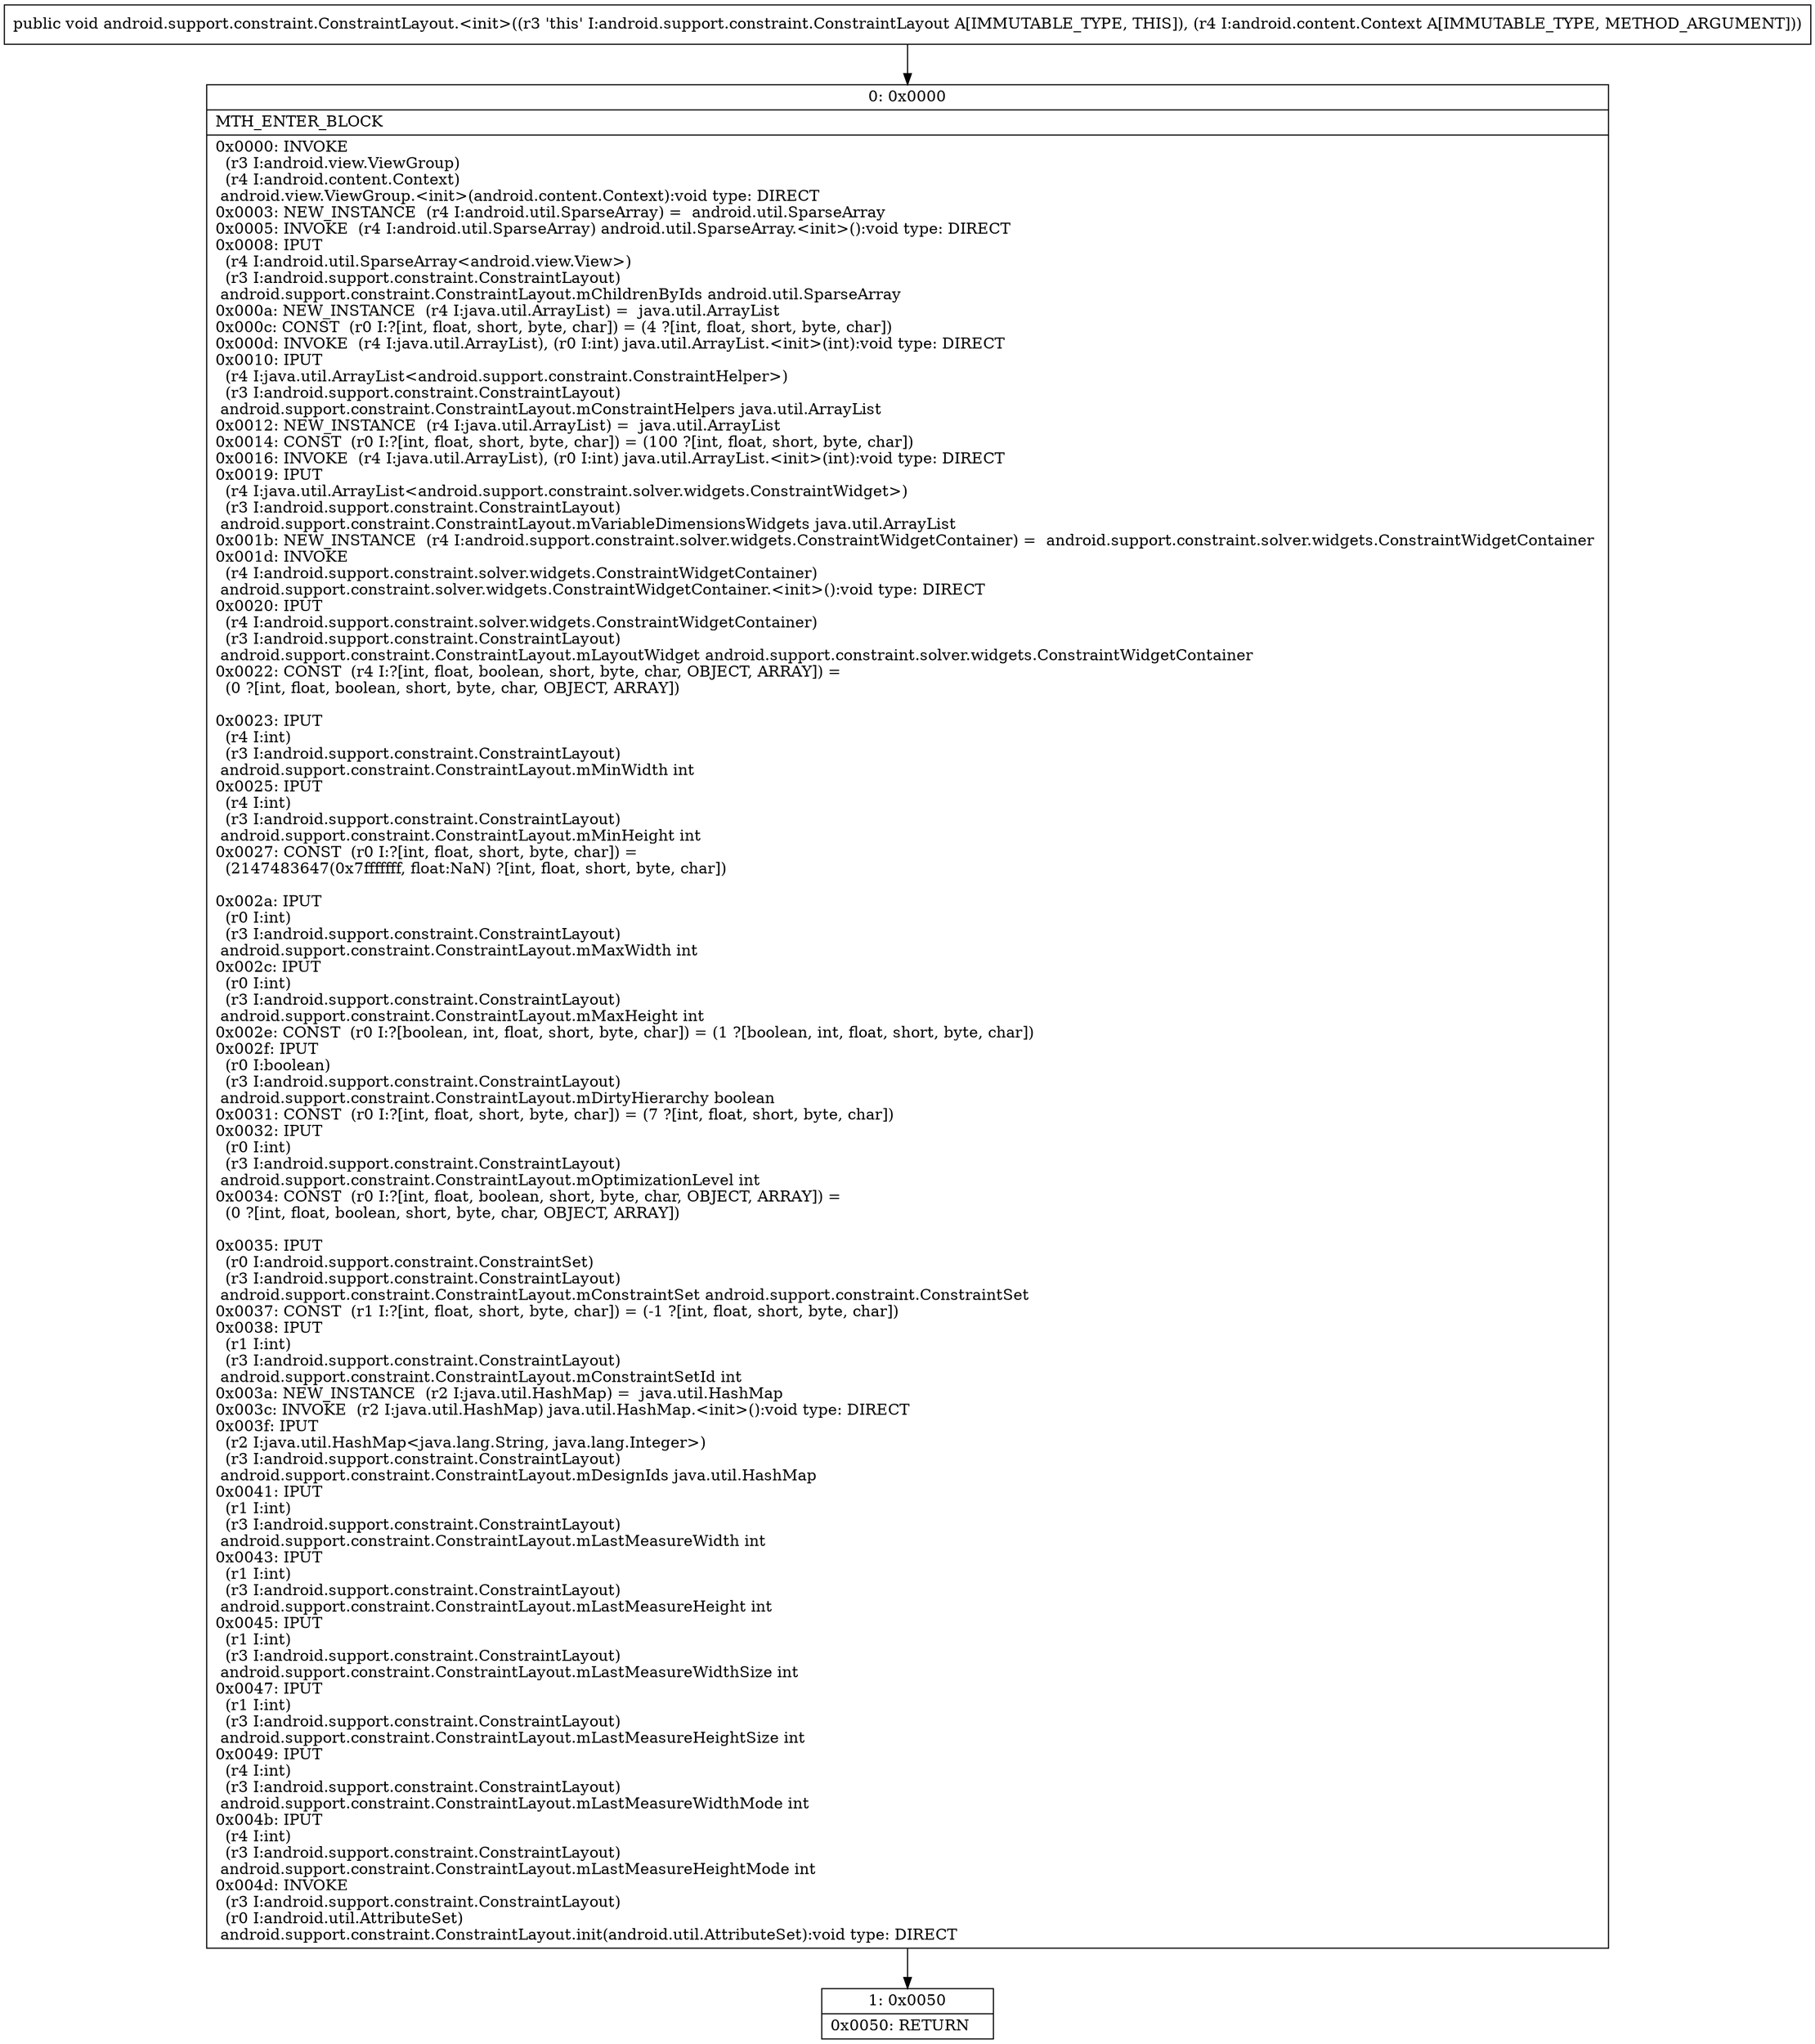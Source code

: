 digraph "CFG forandroid.support.constraint.ConstraintLayout.\<init\>(Landroid\/content\/Context;)V" {
Node_0 [shape=record,label="{0\:\ 0x0000|MTH_ENTER_BLOCK\l|0x0000: INVOKE  \l  (r3 I:android.view.ViewGroup)\l  (r4 I:android.content.Context)\l android.view.ViewGroup.\<init\>(android.content.Context):void type: DIRECT \l0x0003: NEW_INSTANCE  (r4 I:android.util.SparseArray) =  android.util.SparseArray \l0x0005: INVOKE  (r4 I:android.util.SparseArray) android.util.SparseArray.\<init\>():void type: DIRECT \l0x0008: IPUT  \l  (r4 I:android.util.SparseArray\<android.view.View\>)\l  (r3 I:android.support.constraint.ConstraintLayout)\l android.support.constraint.ConstraintLayout.mChildrenByIds android.util.SparseArray \l0x000a: NEW_INSTANCE  (r4 I:java.util.ArrayList) =  java.util.ArrayList \l0x000c: CONST  (r0 I:?[int, float, short, byte, char]) = (4 ?[int, float, short, byte, char]) \l0x000d: INVOKE  (r4 I:java.util.ArrayList), (r0 I:int) java.util.ArrayList.\<init\>(int):void type: DIRECT \l0x0010: IPUT  \l  (r4 I:java.util.ArrayList\<android.support.constraint.ConstraintHelper\>)\l  (r3 I:android.support.constraint.ConstraintLayout)\l android.support.constraint.ConstraintLayout.mConstraintHelpers java.util.ArrayList \l0x0012: NEW_INSTANCE  (r4 I:java.util.ArrayList) =  java.util.ArrayList \l0x0014: CONST  (r0 I:?[int, float, short, byte, char]) = (100 ?[int, float, short, byte, char]) \l0x0016: INVOKE  (r4 I:java.util.ArrayList), (r0 I:int) java.util.ArrayList.\<init\>(int):void type: DIRECT \l0x0019: IPUT  \l  (r4 I:java.util.ArrayList\<android.support.constraint.solver.widgets.ConstraintWidget\>)\l  (r3 I:android.support.constraint.ConstraintLayout)\l android.support.constraint.ConstraintLayout.mVariableDimensionsWidgets java.util.ArrayList \l0x001b: NEW_INSTANCE  (r4 I:android.support.constraint.solver.widgets.ConstraintWidgetContainer) =  android.support.constraint.solver.widgets.ConstraintWidgetContainer \l0x001d: INVOKE  \l  (r4 I:android.support.constraint.solver.widgets.ConstraintWidgetContainer)\l android.support.constraint.solver.widgets.ConstraintWidgetContainer.\<init\>():void type: DIRECT \l0x0020: IPUT  \l  (r4 I:android.support.constraint.solver.widgets.ConstraintWidgetContainer)\l  (r3 I:android.support.constraint.ConstraintLayout)\l android.support.constraint.ConstraintLayout.mLayoutWidget android.support.constraint.solver.widgets.ConstraintWidgetContainer \l0x0022: CONST  (r4 I:?[int, float, boolean, short, byte, char, OBJECT, ARRAY]) = \l  (0 ?[int, float, boolean, short, byte, char, OBJECT, ARRAY])\l \l0x0023: IPUT  \l  (r4 I:int)\l  (r3 I:android.support.constraint.ConstraintLayout)\l android.support.constraint.ConstraintLayout.mMinWidth int \l0x0025: IPUT  \l  (r4 I:int)\l  (r3 I:android.support.constraint.ConstraintLayout)\l android.support.constraint.ConstraintLayout.mMinHeight int \l0x0027: CONST  (r0 I:?[int, float, short, byte, char]) = \l  (2147483647(0x7fffffff, float:NaN) ?[int, float, short, byte, char])\l \l0x002a: IPUT  \l  (r0 I:int)\l  (r3 I:android.support.constraint.ConstraintLayout)\l android.support.constraint.ConstraintLayout.mMaxWidth int \l0x002c: IPUT  \l  (r0 I:int)\l  (r3 I:android.support.constraint.ConstraintLayout)\l android.support.constraint.ConstraintLayout.mMaxHeight int \l0x002e: CONST  (r0 I:?[boolean, int, float, short, byte, char]) = (1 ?[boolean, int, float, short, byte, char]) \l0x002f: IPUT  \l  (r0 I:boolean)\l  (r3 I:android.support.constraint.ConstraintLayout)\l android.support.constraint.ConstraintLayout.mDirtyHierarchy boolean \l0x0031: CONST  (r0 I:?[int, float, short, byte, char]) = (7 ?[int, float, short, byte, char]) \l0x0032: IPUT  \l  (r0 I:int)\l  (r3 I:android.support.constraint.ConstraintLayout)\l android.support.constraint.ConstraintLayout.mOptimizationLevel int \l0x0034: CONST  (r0 I:?[int, float, boolean, short, byte, char, OBJECT, ARRAY]) = \l  (0 ?[int, float, boolean, short, byte, char, OBJECT, ARRAY])\l \l0x0035: IPUT  \l  (r0 I:android.support.constraint.ConstraintSet)\l  (r3 I:android.support.constraint.ConstraintLayout)\l android.support.constraint.ConstraintLayout.mConstraintSet android.support.constraint.ConstraintSet \l0x0037: CONST  (r1 I:?[int, float, short, byte, char]) = (\-1 ?[int, float, short, byte, char]) \l0x0038: IPUT  \l  (r1 I:int)\l  (r3 I:android.support.constraint.ConstraintLayout)\l android.support.constraint.ConstraintLayout.mConstraintSetId int \l0x003a: NEW_INSTANCE  (r2 I:java.util.HashMap) =  java.util.HashMap \l0x003c: INVOKE  (r2 I:java.util.HashMap) java.util.HashMap.\<init\>():void type: DIRECT \l0x003f: IPUT  \l  (r2 I:java.util.HashMap\<java.lang.String, java.lang.Integer\>)\l  (r3 I:android.support.constraint.ConstraintLayout)\l android.support.constraint.ConstraintLayout.mDesignIds java.util.HashMap \l0x0041: IPUT  \l  (r1 I:int)\l  (r3 I:android.support.constraint.ConstraintLayout)\l android.support.constraint.ConstraintLayout.mLastMeasureWidth int \l0x0043: IPUT  \l  (r1 I:int)\l  (r3 I:android.support.constraint.ConstraintLayout)\l android.support.constraint.ConstraintLayout.mLastMeasureHeight int \l0x0045: IPUT  \l  (r1 I:int)\l  (r3 I:android.support.constraint.ConstraintLayout)\l android.support.constraint.ConstraintLayout.mLastMeasureWidthSize int \l0x0047: IPUT  \l  (r1 I:int)\l  (r3 I:android.support.constraint.ConstraintLayout)\l android.support.constraint.ConstraintLayout.mLastMeasureHeightSize int \l0x0049: IPUT  \l  (r4 I:int)\l  (r3 I:android.support.constraint.ConstraintLayout)\l android.support.constraint.ConstraintLayout.mLastMeasureWidthMode int \l0x004b: IPUT  \l  (r4 I:int)\l  (r3 I:android.support.constraint.ConstraintLayout)\l android.support.constraint.ConstraintLayout.mLastMeasureHeightMode int \l0x004d: INVOKE  \l  (r3 I:android.support.constraint.ConstraintLayout)\l  (r0 I:android.util.AttributeSet)\l android.support.constraint.ConstraintLayout.init(android.util.AttributeSet):void type: DIRECT \l}"];
Node_1 [shape=record,label="{1\:\ 0x0050|0x0050: RETURN   \l}"];
MethodNode[shape=record,label="{public void android.support.constraint.ConstraintLayout.\<init\>((r3 'this' I:android.support.constraint.ConstraintLayout A[IMMUTABLE_TYPE, THIS]), (r4 I:android.content.Context A[IMMUTABLE_TYPE, METHOD_ARGUMENT])) }"];
MethodNode -> Node_0;
Node_0 -> Node_1;
}

